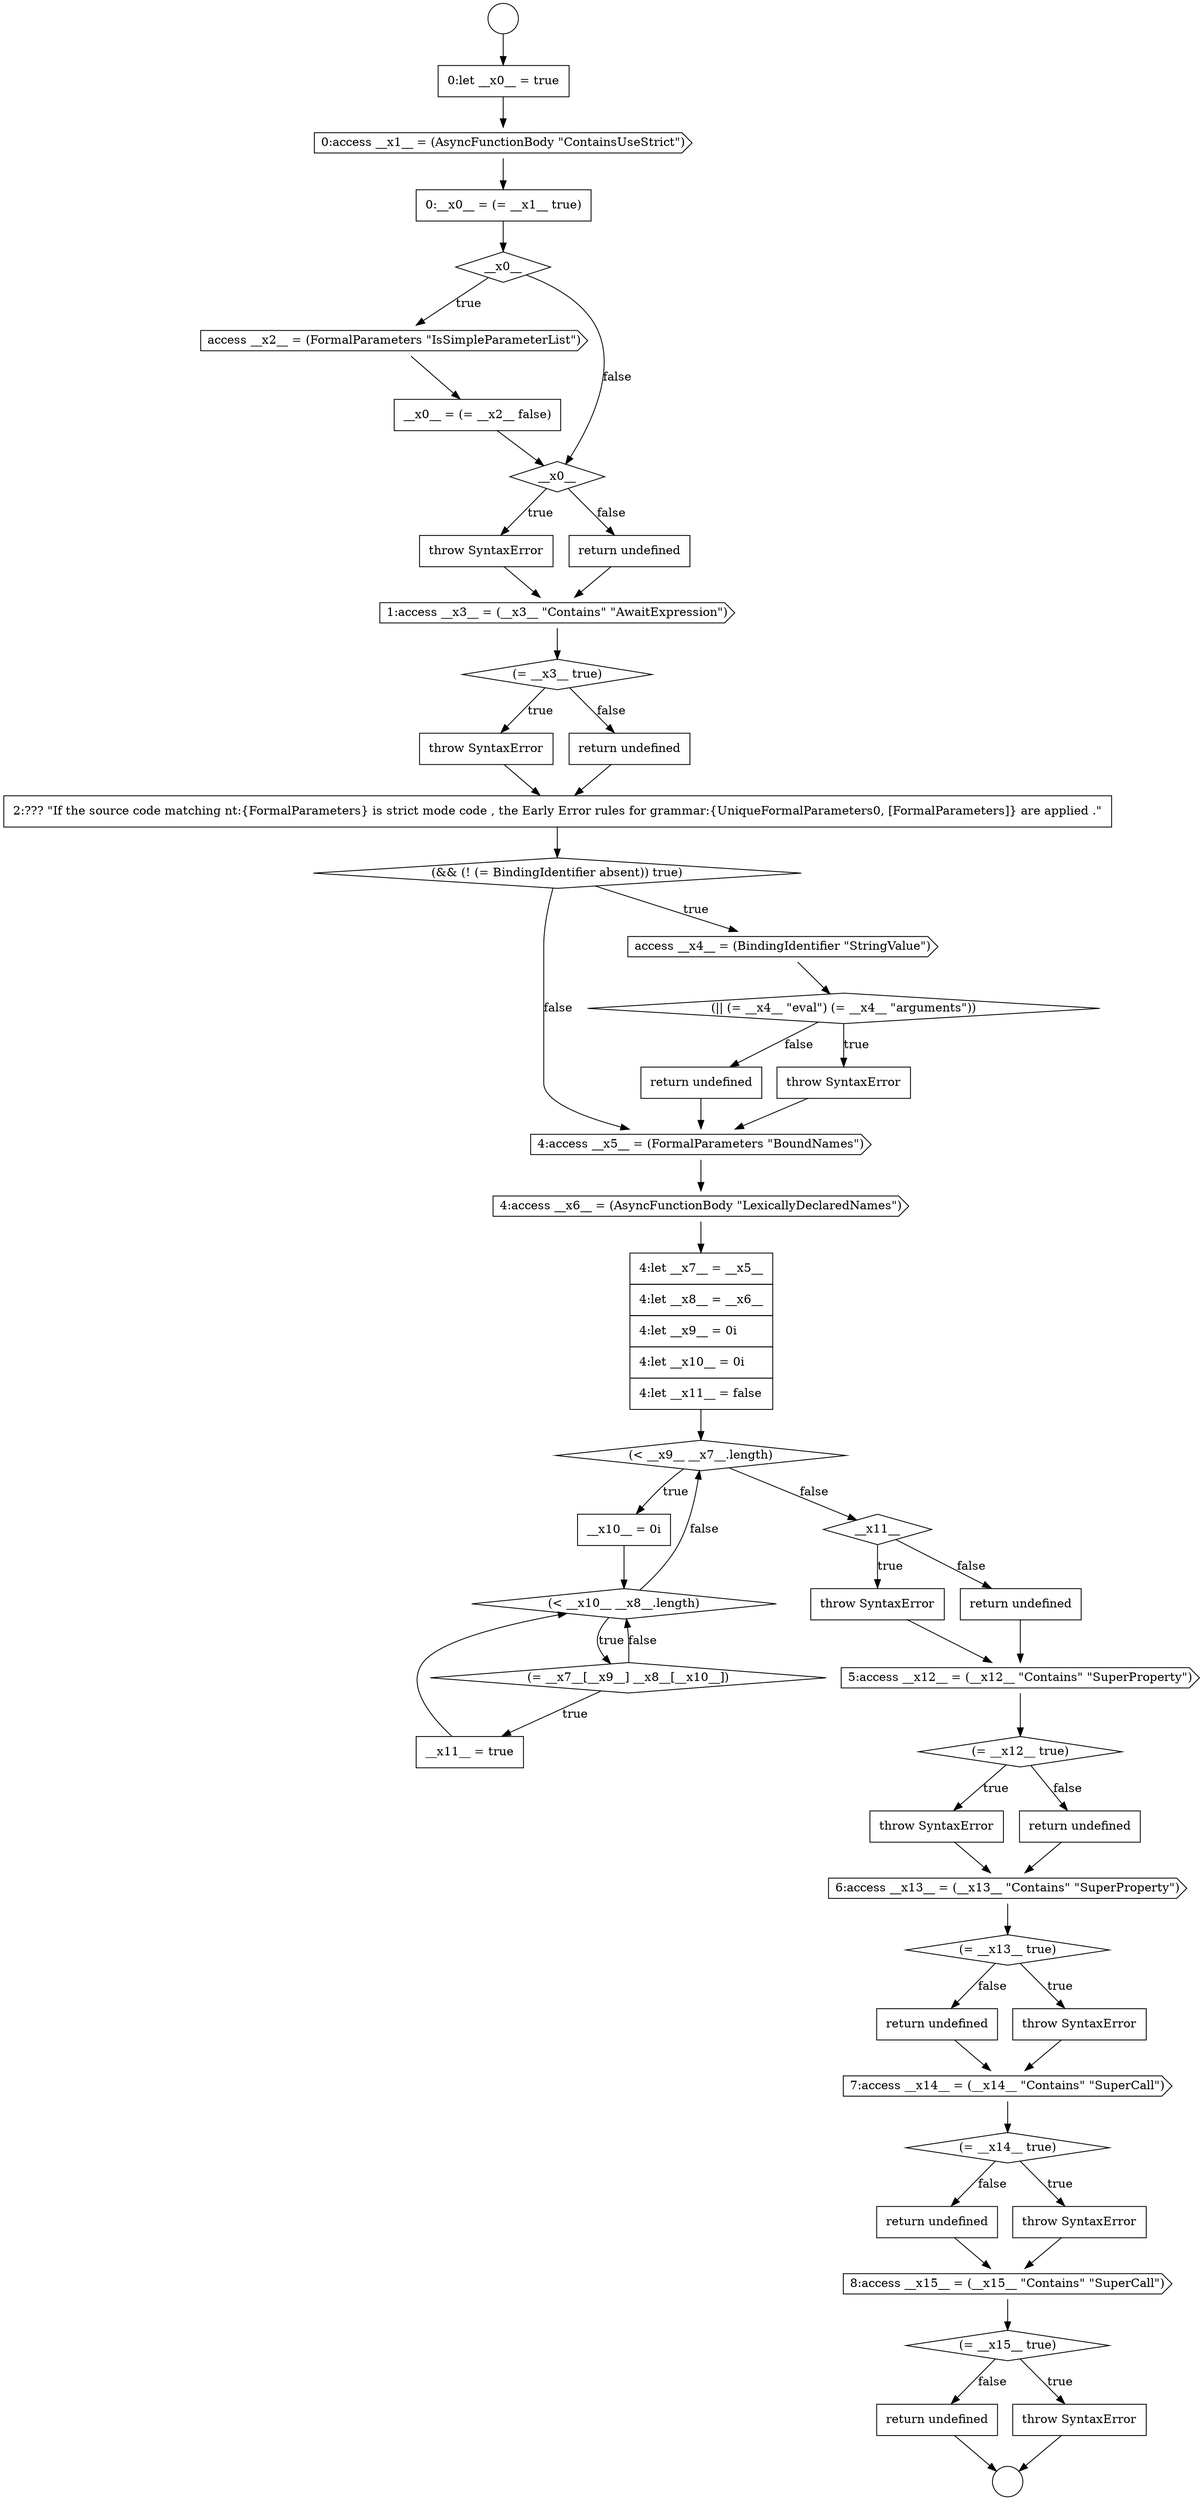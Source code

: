 digraph {
  node20136 [shape=none, margin=0, label=<<font color="black">
    <table border="0" cellborder="1" cellspacing="0" cellpadding="10">
      <tr><td align="left">2:??? &quot;If the source code matching nt:{FormalParameters} is strict mode code , the Early Error rules for grammar:{UniqueFormalParameters0, [FormalParameters]} are applied .&quot;</td></tr>
    </table>
  </font>> color="black" fillcolor="white" style=filled]
  node20142 [shape=cds, label=<<font color="black">4:access __x5__ = (FormalParameters &quot;BoundNames&quot;)</font>> color="black" fillcolor="white" style=filled]
  node20152 [shape=none, margin=0, label=<<font color="black">
    <table border="0" cellborder="1" cellspacing="0" cellpadding="10">
      <tr><td align="left">return undefined</td></tr>
    </table>
  </font>> color="black" fillcolor="white" style=filled]
  node20148 [shape=diamond, label=<<font color="black">(= __x7__[__x9__] __x8__[__x10__])</font>> color="black" fillcolor="white" style=filled]
  node20160 [shape=none, margin=0, label=<<font color="black">
    <table border="0" cellborder="1" cellspacing="0" cellpadding="10">
      <tr><td align="left">return undefined</td></tr>
    </table>
  </font>> color="black" fillcolor="white" style=filled]
  node20140 [shape=none, margin=0, label=<<font color="black">
    <table border="0" cellborder="1" cellspacing="0" cellpadding="10">
      <tr><td align="left">throw SyntaxError</td></tr>
    </table>
  </font>> color="black" fillcolor="white" style=filled]
  node20144 [shape=none, margin=0, label=<<font color="black">
    <table border="0" cellborder="1" cellspacing="0" cellpadding="10">
      <tr><td align="left">4:let __x7__ = __x5__</td></tr>
      <tr><td align="left">4:let __x8__ = __x6__</td></tr>
      <tr><td align="left">4:let __x9__ = 0i</td></tr>
      <tr><td align="left">4:let __x10__ = 0i</td></tr>
      <tr><td align="left">4:let __x11__ = false</td></tr>
    </table>
  </font>> color="black" fillcolor="white" style=filled]
  node20137 [shape=diamond, label=<<font color="black">(&amp;&amp; (! (= BindingIdentifier absent)) true)</font>> color="black" fillcolor="white" style=filled]
  node20146 [shape=none, margin=0, label=<<font color="black">
    <table border="0" cellborder="1" cellspacing="0" cellpadding="10">
      <tr><td align="left">__x10__ = 0i</td></tr>
    </table>
  </font>> color="black" fillcolor="white" style=filled]
  node20150 [shape=diamond, label=<<font color="black">__x11__</font>> color="black" fillcolor="white" style=filled]
  node20127 [shape=cds, label=<<font color="black">access __x2__ = (FormalParameters &quot;IsSimpleParameterList&quot;)</font>> color="black" fillcolor="white" style=filled]
  node20158 [shape=diamond, label=<<font color="black">(= __x13__ true)</font>> color="black" fillcolor="white" style=filled]
  node20155 [shape=none, margin=0, label=<<font color="black">
    <table border="0" cellborder="1" cellspacing="0" cellpadding="10">
      <tr><td align="left">throw SyntaxError</td></tr>
    </table>
  </font>> color="black" fillcolor="white" style=filled]
  node20162 [shape=diamond, label=<<font color="black">(= __x14__ true)</font>> color="black" fillcolor="white" style=filled]
  node20124 [shape=cds, label=<<font color="black">0:access __x1__ = (AsyncFunctionBody &quot;ContainsUseStrict&quot;)</font>> color="black" fillcolor="white" style=filled]
  node20145 [shape=diamond, label=<<font color="black">(&lt; __x9__ __x7__.length)</font>> color="black" fillcolor="white" style=filled]
  node20143 [shape=cds, label=<<font color="black">4:access __x6__ = (AsyncFunctionBody &quot;LexicallyDeclaredNames&quot;)</font>> color="black" fillcolor="white" style=filled]
  node20168 [shape=none, margin=0, label=<<font color="black">
    <table border="0" cellborder="1" cellspacing="0" cellpadding="10">
      <tr><td align="left">return undefined</td></tr>
    </table>
  </font>> color="black" fillcolor="white" style=filled]
  node20166 [shape=diamond, label=<<font color="black">(= __x15__ true)</font>> color="black" fillcolor="white" style=filled]
  node20149 [shape=none, margin=0, label=<<font color="black">
    <table border="0" cellborder="1" cellspacing="0" cellpadding="10">
      <tr><td align="left">__x11__ = true</td></tr>
    </table>
  </font>> color="black" fillcolor="white" style=filled]
  node20139 [shape=diamond, label=<<font color="black">(|| (= __x4__ &quot;eval&quot;) (= __x4__ &quot;arguments&quot;))</font>> color="black" fillcolor="white" style=filled]
  node20134 [shape=none, margin=0, label=<<font color="black">
    <table border="0" cellborder="1" cellspacing="0" cellpadding="10">
      <tr><td align="left">throw SyntaxError</td></tr>
    </table>
  </font>> color="black" fillcolor="white" style=filled]
  node20159 [shape=none, margin=0, label=<<font color="black">
    <table border="0" cellborder="1" cellspacing="0" cellpadding="10">
      <tr><td align="left">throw SyntaxError</td></tr>
    </table>
  </font>> color="black" fillcolor="white" style=filled]
  node20130 [shape=none, margin=0, label=<<font color="black">
    <table border="0" cellborder="1" cellspacing="0" cellpadding="10">
      <tr><td align="left">throw SyntaxError</td></tr>
    </table>
  </font>> color="black" fillcolor="white" style=filled]
  node20156 [shape=none, margin=0, label=<<font color="black">
    <table border="0" cellborder="1" cellspacing="0" cellpadding="10">
      <tr><td align="left">return undefined</td></tr>
    </table>
  </font>> color="black" fillcolor="white" style=filled]
  node20157 [shape=cds, label=<<font color="black">6:access __x13__ = (__x13__ &quot;Contains&quot; &quot;SuperProperty&quot;)</font>> color="black" fillcolor="white" style=filled]
  node20121 [shape=circle label=" " color="black" fillcolor="white" style=filled]
  node20128 [shape=none, margin=0, label=<<font color="black">
    <table border="0" cellborder="1" cellspacing="0" cellpadding="10">
      <tr><td align="left">__x0__ = (= __x2__ false)</td></tr>
    </table>
  </font>> color="black" fillcolor="white" style=filled]
  node20161 [shape=cds, label=<<font color="black">7:access __x14__ = (__x14__ &quot;Contains&quot; &quot;SuperCall&quot;)</font>> color="black" fillcolor="white" style=filled]
  node20133 [shape=diamond, label=<<font color="black">(= __x3__ true)</font>> color="black" fillcolor="white" style=filled]
  node20165 [shape=cds, label=<<font color="black">8:access __x15__ = (__x15__ &quot;Contains&quot; &quot;SuperCall&quot;)</font>> color="black" fillcolor="white" style=filled]
  node20129 [shape=diamond, label=<<font color="black">__x0__</font>> color="black" fillcolor="white" style=filled]
  node20153 [shape=cds, label=<<font color="black">5:access __x12__ = (__x12__ &quot;Contains&quot; &quot;SuperProperty&quot;)</font>> color="black" fillcolor="white" style=filled]
  node20125 [shape=none, margin=0, label=<<font color="black">
    <table border="0" cellborder="1" cellspacing="0" cellpadding="10">
      <tr><td align="left">0:__x0__ = (= __x1__ true)</td></tr>
    </table>
  </font>> color="black" fillcolor="white" style=filled]
  node20151 [shape=none, margin=0, label=<<font color="black">
    <table border="0" cellborder="1" cellspacing="0" cellpadding="10">
      <tr><td align="left">throw SyntaxError</td></tr>
    </table>
  </font>> color="black" fillcolor="white" style=filled]
  node20141 [shape=none, margin=0, label=<<font color="black">
    <table border="0" cellborder="1" cellspacing="0" cellpadding="10">
      <tr><td align="left">return undefined</td></tr>
    </table>
  </font>> color="black" fillcolor="white" style=filled]
  node20147 [shape=diamond, label=<<font color="black">(&lt; __x10__ __x8__.length)</font>> color="black" fillcolor="white" style=filled]
  node20164 [shape=none, margin=0, label=<<font color="black">
    <table border="0" cellborder="1" cellspacing="0" cellpadding="10">
      <tr><td align="left">return undefined</td></tr>
    </table>
  </font>> color="black" fillcolor="white" style=filled]
  node20122 [shape=circle label=" " color="black" fillcolor="white" style=filled]
  node20132 [shape=cds, label=<<font color="black">1:access __x3__ = (__x3__ &quot;Contains&quot; &quot;AwaitExpression&quot;)</font>> color="black" fillcolor="white" style=filled]
  node20154 [shape=diamond, label=<<font color="black">(= __x12__ true)</font>> color="black" fillcolor="white" style=filled]
  node20167 [shape=none, margin=0, label=<<font color="black">
    <table border="0" cellborder="1" cellspacing="0" cellpadding="10">
      <tr><td align="left">throw SyntaxError</td></tr>
    </table>
  </font>> color="black" fillcolor="white" style=filled]
  node20126 [shape=diamond, label=<<font color="black">__x0__</font>> color="black" fillcolor="white" style=filled]
  node20135 [shape=none, margin=0, label=<<font color="black">
    <table border="0" cellborder="1" cellspacing="0" cellpadding="10">
      <tr><td align="left">return undefined</td></tr>
    </table>
  </font>> color="black" fillcolor="white" style=filled]
  node20163 [shape=none, margin=0, label=<<font color="black">
    <table border="0" cellborder="1" cellspacing="0" cellpadding="10">
      <tr><td align="left">throw SyntaxError</td></tr>
    </table>
  </font>> color="black" fillcolor="white" style=filled]
  node20123 [shape=none, margin=0, label=<<font color="black">
    <table border="0" cellborder="1" cellspacing="0" cellpadding="10">
      <tr><td align="left">0:let __x0__ = true</td></tr>
    </table>
  </font>> color="black" fillcolor="white" style=filled]
  node20131 [shape=none, margin=0, label=<<font color="black">
    <table border="0" cellborder="1" cellspacing="0" cellpadding="10">
      <tr><td align="left">return undefined</td></tr>
    </table>
  </font>> color="black" fillcolor="white" style=filled]
  node20138 [shape=cds, label=<<font color="black">access __x4__ = (BindingIdentifier &quot;StringValue&quot;)</font>> color="black" fillcolor="white" style=filled]
  node20137 -> node20138 [label=<<font color="black">true</font>> color="black"]
  node20137 -> node20142 [label=<<font color="black">false</font>> color="black"]
  node20144 -> node20145 [ color="black"]
  node20158 -> node20159 [label=<<font color="black">true</font>> color="black"]
  node20158 -> node20160 [label=<<font color="black">false</font>> color="black"]
  node20168 -> node20122 [ color="black"]
  node20139 -> node20140 [label=<<font color="black">true</font>> color="black"]
  node20139 -> node20141 [label=<<font color="black">false</font>> color="black"]
  node20145 -> node20146 [label=<<font color="black">true</font>> color="black"]
  node20145 -> node20150 [label=<<font color="black">false</font>> color="black"]
  node20146 -> node20147 [ color="black"]
  node20151 -> node20153 [ color="black"]
  node20155 -> node20157 [ color="black"]
  node20134 -> node20136 [ color="black"]
  node20160 -> node20161 [ color="black"]
  node20121 -> node20123 [ color="black"]
  node20138 -> node20139 [ color="black"]
  node20166 -> node20167 [label=<<font color="black">true</font>> color="black"]
  node20166 -> node20168 [label=<<font color="black">false</font>> color="black"]
  node20143 -> node20144 [ color="black"]
  node20130 -> node20132 [ color="black"]
  node20165 -> node20166 [ color="black"]
  node20164 -> node20165 [ color="black"]
  node20159 -> node20161 [ color="black"]
  node20157 -> node20158 [ color="black"]
  node20140 -> node20142 [ color="black"]
  node20132 -> node20133 [ color="black"]
  node20142 -> node20143 [ color="black"]
  node20148 -> node20149 [label=<<font color="black">true</font>> color="black"]
  node20148 -> node20147 [label=<<font color="black">false</font>> color="black"]
  node20128 -> node20129 [ color="black"]
  node20131 -> node20132 [ color="black"]
  node20156 -> node20157 [ color="black"]
  node20147 -> node20148 [label=<<font color="black">true</font>> color="black"]
  node20147 -> node20145 [label=<<font color="black">false</font>> color="black"]
  node20127 -> node20128 [ color="black"]
  node20135 -> node20136 [ color="black"]
  node20125 -> node20126 [ color="black"]
  node20136 -> node20137 [ color="black"]
  node20161 -> node20162 [ color="black"]
  node20141 -> node20142 [ color="black"]
  node20152 -> node20153 [ color="black"]
  node20129 -> node20130 [label=<<font color="black">true</font>> color="black"]
  node20129 -> node20131 [label=<<font color="black">false</font>> color="black"]
  node20154 -> node20155 [label=<<font color="black">true</font>> color="black"]
  node20154 -> node20156 [label=<<font color="black">false</font>> color="black"]
  node20133 -> node20134 [label=<<font color="black">true</font>> color="black"]
  node20133 -> node20135 [label=<<font color="black">false</font>> color="black"]
  node20150 -> node20151 [label=<<font color="black">true</font>> color="black"]
  node20150 -> node20152 [label=<<font color="black">false</font>> color="black"]
  node20153 -> node20154 [ color="black"]
  node20124 -> node20125 [ color="black"]
  node20163 -> node20165 [ color="black"]
  node20149 -> node20147 [ color="black"]
  node20126 -> node20127 [label=<<font color="black">true</font>> color="black"]
  node20126 -> node20129 [label=<<font color="black">false</font>> color="black"]
  node20123 -> node20124 [ color="black"]
  node20162 -> node20163 [label=<<font color="black">true</font>> color="black"]
  node20162 -> node20164 [label=<<font color="black">false</font>> color="black"]
  node20167 -> node20122 [ color="black"]
}
